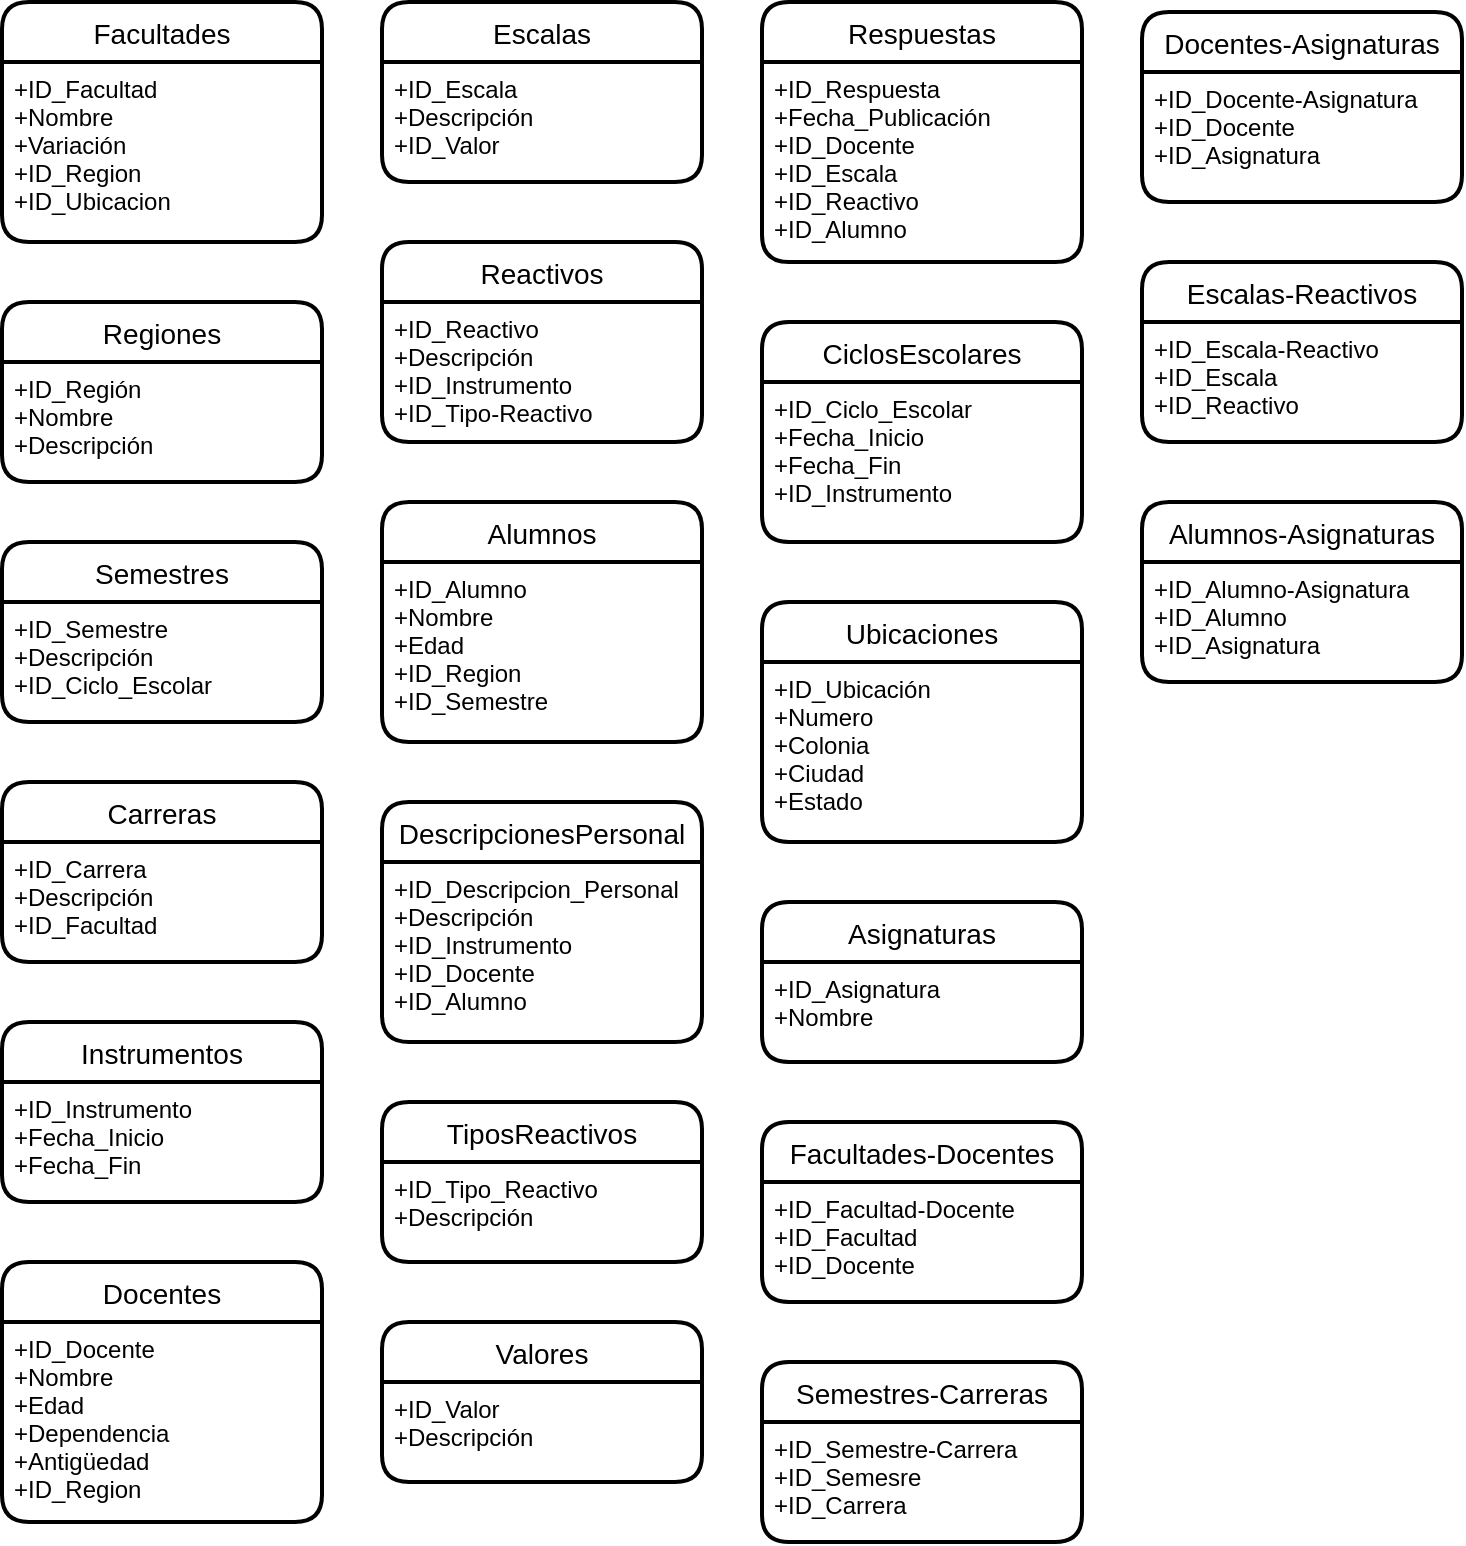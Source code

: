 <mxfile version="20.3.0"><diagram id="vz2-u6thfWDNl7LFptpa" name="Página-1"><mxGraphModel dx="1335" dy="682" grid="1" gridSize="10" guides="1" tooltips="1" connect="1" arrows="1" fold="1" page="1" pageScale="1" pageWidth="3000" pageHeight="2000" math="0" shadow="0"><root><mxCell id="0"/><mxCell id="1" parent="0"/><mxCell id="uNIXgvNlP0KFIk5V7tAc-1" value="Carreras" style="swimlane;childLayout=stackLayout;horizontal=1;startSize=30;horizontalStack=0;rounded=1;fontSize=14;fontStyle=0;strokeWidth=2;resizeParent=0;resizeLast=1;shadow=0;dashed=0;align=center;" parent="1" vertex="1"><mxGeometry x="100" y="430" width="160" height="90" as="geometry"/></mxCell><mxCell id="uNIXgvNlP0KFIk5V7tAc-2" value="+ID_Carrera&#xA;+Descripción&#xA;+ID_Facultad&#xA;" style="align=left;strokeColor=none;fillColor=none;spacingLeft=4;fontSize=12;verticalAlign=top;resizable=0;rotatable=0;part=1;" parent="uNIXgvNlP0KFIk5V7tAc-1" vertex="1"><mxGeometry y="30" width="160" height="60" as="geometry"/></mxCell><mxCell id="uNIXgvNlP0KFIk5V7tAc-3" value="Regiones" style="swimlane;childLayout=stackLayout;horizontal=1;startSize=30;horizontalStack=0;rounded=1;fontSize=14;fontStyle=0;strokeWidth=2;resizeParent=0;resizeLast=1;shadow=0;dashed=0;align=center;" parent="1" vertex="1"><mxGeometry x="100" y="190" width="160" height="90" as="geometry"/></mxCell><mxCell id="uNIXgvNlP0KFIk5V7tAc-4" value="+ID_Región&#xA;+Nombre&#xA;+Descripción&#xA;" style="align=left;strokeColor=none;fillColor=none;spacingLeft=4;fontSize=12;verticalAlign=top;resizable=0;rotatable=0;part=1;" parent="uNIXgvNlP0KFIk5V7tAc-3" vertex="1"><mxGeometry y="30" width="160" height="60" as="geometry"/></mxCell><mxCell id="EkyS8WNqxWLjCOeZl6Wx-11" style="edgeStyle=orthogonalEdgeStyle;rounded=0;orthogonalLoop=1;jettySize=auto;html=1;exitX=0.5;exitY=1;exitDx=0;exitDy=0;" edge="1" parent="uNIXgvNlP0KFIk5V7tAc-3" source="uNIXgvNlP0KFIk5V7tAc-4" target="uNIXgvNlP0KFIk5V7tAc-4"><mxGeometry relative="1" as="geometry"/></mxCell><mxCell id="uNIXgvNlP0KFIk5V7tAc-5" value="Semestres" style="swimlane;childLayout=stackLayout;horizontal=1;startSize=30;horizontalStack=0;rounded=1;fontSize=14;fontStyle=0;strokeWidth=2;resizeParent=0;resizeLast=1;shadow=0;dashed=0;align=center;" parent="1" vertex="1"><mxGeometry x="100" y="310" width="160" height="90" as="geometry"/></mxCell><mxCell id="uNIXgvNlP0KFIk5V7tAc-6" value="+ID_Semestre&#xA;+Descripción&#xA;+ID_Ciclo_Escolar&#xA;" style="align=left;strokeColor=none;fillColor=none;spacingLeft=4;fontSize=12;verticalAlign=top;resizable=0;rotatable=0;part=1;" parent="uNIXgvNlP0KFIk5V7tAc-5" vertex="1"><mxGeometry y="30" width="160" height="60" as="geometry"/></mxCell><mxCell id="uNIXgvNlP0KFIk5V7tAc-7" value="Facultades" style="swimlane;childLayout=stackLayout;horizontal=1;startSize=30;horizontalStack=0;rounded=1;fontSize=14;fontStyle=0;strokeWidth=2;resizeParent=0;resizeLast=1;shadow=0;dashed=0;align=center;" parent="1" vertex="1"><mxGeometry x="100" y="40" width="160" height="120" as="geometry"/></mxCell><mxCell id="uNIXgvNlP0KFIk5V7tAc-8" value="+ID_Facultad&#xA;+Nombre&#xA;+Variación&#xA;+ID_Region&#xA;+ID_Ubicacion&#xA;&#xA;" style="align=left;strokeColor=none;fillColor=none;spacingLeft=4;fontSize=12;verticalAlign=top;resizable=0;rotatable=0;part=1;" parent="uNIXgvNlP0KFIk5V7tAc-7" vertex="1"><mxGeometry y="30" width="160" height="90" as="geometry"/></mxCell><mxCell id="uNIXgvNlP0KFIk5V7tAc-9" value="Reactivos" style="swimlane;childLayout=stackLayout;horizontal=1;startSize=30;horizontalStack=0;rounded=1;fontSize=14;fontStyle=0;strokeWidth=2;resizeParent=0;resizeLast=1;shadow=0;dashed=0;align=center;" parent="1" vertex="1"><mxGeometry x="290" y="160" width="160" height="100" as="geometry"/></mxCell><mxCell id="uNIXgvNlP0KFIk5V7tAc-10" value="+ID_Reactivo&#xA;+Descripción&#xA;+ID_Instrumento&#xA;+ID_Tipo-Reactivo&#xA;&#xA;" style="align=left;strokeColor=none;fillColor=none;spacingLeft=4;fontSize=12;verticalAlign=top;resizable=0;rotatable=0;part=1;" parent="uNIXgvNlP0KFIk5V7tAc-9" vertex="1"><mxGeometry y="30" width="160" height="70" as="geometry"/></mxCell><mxCell id="uNIXgvNlP0KFIk5V7tAc-11" value="Escalas" style="swimlane;childLayout=stackLayout;horizontal=1;startSize=30;horizontalStack=0;rounded=1;fontSize=14;fontStyle=0;strokeWidth=2;resizeParent=0;resizeLast=1;shadow=0;dashed=0;align=center;" parent="1" vertex="1"><mxGeometry x="290" y="40" width="160" height="90" as="geometry"/></mxCell><mxCell id="uNIXgvNlP0KFIk5V7tAc-12" value="+ID_Escala&#xA;+Descripción&#xA;+ID_Valor&#xA;" style="align=left;strokeColor=none;fillColor=none;spacingLeft=4;fontSize=12;verticalAlign=top;resizable=0;rotatable=0;part=1;" parent="uNIXgvNlP0KFIk5V7tAc-11" vertex="1"><mxGeometry y="30" width="160" height="60" as="geometry"/></mxCell><mxCell id="uNIXgvNlP0KFIk5V7tAc-15" value="Instrumentos" style="swimlane;childLayout=stackLayout;horizontal=1;startSize=30;horizontalStack=0;rounded=1;fontSize=14;fontStyle=0;strokeWidth=2;resizeParent=0;resizeLast=1;shadow=0;dashed=0;align=center;" parent="1" vertex="1"><mxGeometry x="100" y="550" width="160" height="90" as="geometry"/></mxCell><mxCell id="uNIXgvNlP0KFIk5V7tAc-16" value="+ID_Instrumento&#xA;+Fecha_Inicio&#xA;+Fecha_Fin" style="align=left;strokeColor=none;fillColor=none;spacingLeft=4;fontSize=12;verticalAlign=top;resizable=0;rotatable=0;part=1;" parent="uNIXgvNlP0KFIk5V7tAc-15" vertex="1"><mxGeometry y="30" width="160" height="60" as="geometry"/></mxCell><mxCell id="uNIXgvNlP0KFIk5V7tAc-17" value="Alumnos" style="swimlane;childLayout=stackLayout;horizontal=1;startSize=30;horizontalStack=0;rounded=1;fontSize=14;fontStyle=0;strokeWidth=2;resizeParent=0;resizeLast=1;shadow=0;dashed=0;align=center;" parent="1" vertex="1"><mxGeometry x="290" y="290" width="160" height="120" as="geometry"/></mxCell><mxCell id="uNIXgvNlP0KFIk5V7tAc-18" value="+ID_Alumno&#xA;+Nombre&#xA;+Edad&#xA;+ID_Region&#xA;+ID_Semestre&#xA;&#xA;" style="align=left;strokeColor=none;fillColor=none;spacingLeft=4;fontSize=12;verticalAlign=top;resizable=0;rotatable=0;part=1;" parent="uNIXgvNlP0KFIk5V7tAc-17" vertex="1"><mxGeometry y="30" width="160" height="90" as="geometry"/></mxCell><mxCell id="uNIXgvNlP0KFIk5V7tAc-19" value="DescripcionesPersonal" style="swimlane;childLayout=stackLayout;horizontal=1;startSize=30;horizontalStack=0;rounded=1;fontSize=14;fontStyle=0;strokeWidth=2;resizeParent=0;resizeLast=1;shadow=0;dashed=0;align=center;" parent="1" vertex="1"><mxGeometry x="290" y="440" width="160" height="120" as="geometry"/></mxCell><mxCell id="uNIXgvNlP0KFIk5V7tAc-20" value="+ID_Descripcion_Personal&#xA;+Descripción&#xA;+ID_Instrumento&#xA;+ID_Docente&#xA;+ID_Alumno&#xA;&#xA;&#xA;&#xA;" style="align=left;strokeColor=none;fillColor=none;spacingLeft=4;fontSize=12;verticalAlign=top;resizable=0;rotatable=0;part=1;" parent="uNIXgvNlP0KFIk5V7tAc-19" vertex="1"><mxGeometry y="30" width="160" height="90" as="geometry"/></mxCell><mxCell id="uNIXgvNlP0KFIk5V7tAc-21" value="TiposReactivos" style="swimlane;childLayout=stackLayout;horizontal=1;startSize=30;horizontalStack=0;rounded=1;fontSize=14;fontStyle=0;strokeWidth=2;resizeParent=0;resizeLast=1;shadow=0;dashed=0;align=center;" parent="1" vertex="1"><mxGeometry x="290" y="590" width="160" height="80" as="geometry"/></mxCell><mxCell id="uNIXgvNlP0KFIk5V7tAc-22" value="+ID_Tipo_Reactivo&#xA;+Descripción" style="align=left;strokeColor=none;fillColor=none;spacingLeft=4;fontSize=12;verticalAlign=top;resizable=0;rotatable=0;part=1;" parent="uNIXgvNlP0KFIk5V7tAc-21" vertex="1"><mxGeometry y="30" width="160" height="50" as="geometry"/></mxCell><mxCell id="uNIXgvNlP0KFIk5V7tAc-23" value="Valores" style="swimlane;childLayout=stackLayout;horizontal=1;startSize=30;horizontalStack=0;rounded=1;fontSize=14;fontStyle=0;strokeWidth=2;resizeParent=0;resizeLast=1;shadow=0;dashed=0;align=center;" parent="1" vertex="1"><mxGeometry x="290" y="700" width="160" height="80" as="geometry"/></mxCell><mxCell id="uNIXgvNlP0KFIk5V7tAc-24" value="+ID_Valor&#xA;+Descripción" style="align=left;strokeColor=none;fillColor=none;spacingLeft=4;fontSize=12;verticalAlign=top;resizable=0;rotatable=0;part=1;" parent="uNIXgvNlP0KFIk5V7tAc-23" vertex="1"><mxGeometry y="30" width="160" height="50" as="geometry"/></mxCell><mxCell id="uNIXgvNlP0KFIk5V7tAc-25" value="Respuestas" style="swimlane;childLayout=stackLayout;horizontal=1;startSize=30;horizontalStack=0;rounded=1;fontSize=14;fontStyle=0;strokeWidth=2;resizeParent=0;resizeLast=1;shadow=0;dashed=0;align=center;" parent="1" vertex="1"><mxGeometry x="480" y="40" width="160" height="130" as="geometry"/></mxCell><mxCell id="uNIXgvNlP0KFIk5V7tAc-26" value="+ID_Respuesta&#xA;+Fecha_Publicación&#xA;+ID_Docente&#xA;+ID_Escala&#xA;+ID_Reactivo&#xA;+ID_Alumno&#xA;&#xA;&#xA;&#xA;" style="align=left;strokeColor=none;fillColor=none;spacingLeft=4;fontSize=12;verticalAlign=top;resizable=0;rotatable=0;part=1;" parent="uNIXgvNlP0KFIk5V7tAc-25" vertex="1"><mxGeometry y="30" width="160" height="100" as="geometry"/></mxCell><mxCell id="uNIXgvNlP0KFIk5V7tAc-27" value="CiclosEscolares" style="swimlane;childLayout=stackLayout;horizontal=1;startSize=30;horizontalStack=0;rounded=1;fontSize=14;fontStyle=0;strokeWidth=2;resizeParent=0;resizeLast=1;shadow=0;dashed=0;align=center;" parent="1" vertex="1"><mxGeometry x="480" y="200" width="160" height="110" as="geometry"/></mxCell><mxCell id="uNIXgvNlP0KFIk5V7tAc-28" value="+ID_Ciclo_Escolar&#xA;+Fecha_Inicio&#xA;+Fecha_Fin&#xA;+ID_Instrumento&#xA;" style="align=left;strokeColor=none;fillColor=none;spacingLeft=4;fontSize=12;verticalAlign=top;resizable=0;rotatable=0;part=1;" parent="uNIXgvNlP0KFIk5V7tAc-27" vertex="1"><mxGeometry y="30" width="160" height="80" as="geometry"/></mxCell><mxCell id="uNIXgvNlP0KFIk5V7tAc-29" value="Ubicaciones" style="swimlane;childLayout=stackLayout;horizontal=1;startSize=30;horizontalStack=0;rounded=1;fontSize=14;fontStyle=0;strokeWidth=2;resizeParent=0;resizeLast=1;shadow=0;dashed=0;align=center;" parent="1" vertex="1"><mxGeometry x="480" y="340" width="160" height="120" as="geometry"/></mxCell><mxCell id="uNIXgvNlP0KFIk5V7tAc-30" value="+ID_Ubicación&#xA;+Numero&#xA;+Colonia&#xA;+Ciudad&#xA;+Estado&#xA;" style="align=left;strokeColor=none;fillColor=none;spacingLeft=4;fontSize=12;verticalAlign=top;resizable=0;rotatable=0;part=1;" parent="uNIXgvNlP0KFIk5V7tAc-29" vertex="1"><mxGeometry y="30" width="160" height="90" as="geometry"/></mxCell><mxCell id="uNIXgvNlP0KFIk5V7tAc-31" value="Asignaturas" style="swimlane;childLayout=stackLayout;horizontal=1;startSize=30;horizontalStack=0;rounded=1;fontSize=14;fontStyle=0;strokeWidth=2;resizeParent=0;resizeLast=1;shadow=0;dashed=0;align=center;" parent="1" vertex="1"><mxGeometry x="480" y="490" width="160" height="80" as="geometry"/></mxCell><mxCell id="uNIXgvNlP0KFIk5V7tAc-32" value="+ID_Asignatura&#xA;+Nombre&#xA;" style="align=left;strokeColor=none;fillColor=none;spacingLeft=4;fontSize=12;verticalAlign=top;resizable=0;rotatable=0;part=1;" parent="uNIXgvNlP0KFIk5V7tAc-31" vertex="1"><mxGeometry y="30" width="160" height="50" as="geometry"/></mxCell><mxCell id="EkyS8WNqxWLjCOeZl6Wx-1" value="Facultades-Docentes" style="swimlane;childLayout=stackLayout;horizontal=1;startSize=30;horizontalStack=0;rounded=1;fontSize=14;fontStyle=0;strokeWidth=2;resizeParent=0;resizeLast=1;shadow=0;dashed=0;align=center;" vertex="1" parent="1"><mxGeometry x="480" y="600" width="160" height="90" as="geometry"/></mxCell><mxCell id="EkyS8WNqxWLjCOeZl6Wx-2" value="+ID_Facultad-Docente&#xA;+ID_Facultad&#xA;+ID_Docente&#xA;&#xA;" style="align=left;strokeColor=none;fillColor=none;spacingLeft=4;fontSize=12;verticalAlign=top;resizable=0;rotatable=0;part=1;" vertex="1" parent="EkyS8WNqxWLjCOeZl6Wx-1"><mxGeometry y="30" width="160" height="60" as="geometry"/></mxCell><mxCell id="EkyS8WNqxWLjCOeZl6Wx-3" value="Semestres-Carreras" style="swimlane;childLayout=stackLayout;horizontal=1;startSize=30;horizontalStack=0;rounded=1;fontSize=14;fontStyle=0;strokeWidth=2;resizeParent=0;resizeLast=1;shadow=0;dashed=0;align=center;" vertex="1" parent="1"><mxGeometry x="480" y="720" width="160" height="90" as="geometry"/></mxCell><mxCell id="EkyS8WNqxWLjCOeZl6Wx-4" value="+ID_Semestre-Carrera&#xA;+ID_Semesre&#xA;+ID_Carrera&#xA;&#xA;" style="align=left;strokeColor=none;fillColor=none;spacingLeft=4;fontSize=12;verticalAlign=top;resizable=0;rotatable=0;part=1;" vertex="1" parent="EkyS8WNqxWLjCOeZl6Wx-3"><mxGeometry y="30" width="160" height="60" as="geometry"/></mxCell><mxCell id="EkyS8WNqxWLjCOeZl6Wx-5" value="Docentes-Asignaturas" style="swimlane;childLayout=stackLayout;horizontal=1;startSize=30;horizontalStack=0;rounded=1;fontSize=14;fontStyle=0;strokeWidth=2;resizeParent=0;resizeLast=1;shadow=0;dashed=0;align=center;" vertex="1" parent="1"><mxGeometry x="670" y="45" width="160" height="95" as="geometry"/></mxCell><mxCell id="EkyS8WNqxWLjCOeZl6Wx-6" value="+ID_Docente-Asignatura&#xA;+ID_Docente&#xA;+ID_Asignatura&#xA;&#xA;" style="align=left;strokeColor=none;fillColor=none;spacingLeft=4;fontSize=12;verticalAlign=top;resizable=0;rotatable=0;part=1;" vertex="1" parent="EkyS8WNqxWLjCOeZl6Wx-5"><mxGeometry y="30" width="160" height="65" as="geometry"/></mxCell><mxCell id="EkyS8WNqxWLjCOeZl6Wx-7" value="Escalas-Reactivos" style="swimlane;childLayout=stackLayout;horizontal=1;startSize=30;horizontalStack=0;rounded=1;fontSize=14;fontStyle=0;strokeWidth=2;resizeParent=0;resizeLast=1;shadow=0;dashed=0;align=center;" vertex="1" parent="1"><mxGeometry x="670" y="170" width="160" height="90" as="geometry"/></mxCell><mxCell id="EkyS8WNqxWLjCOeZl6Wx-8" value="+ID_Escala-Reactivo&#xA;+ID_Escala&#xA;+ID_Reactivo&#xA;&#xA;" style="align=left;strokeColor=none;fillColor=none;spacingLeft=4;fontSize=12;verticalAlign=top;resizable=0;rotatable=0;part=1;" vertex="1" parent="EkyS8WNqxWLjCOeZl6Wx-7"><mxGeometry y="30" width="160" height="60" as="geometry"/></mxCell><mxCell id="EkyS8WNqxWLjCOeZl6Wx-9" value="Alumnos-Asignaturas" style="swimlane;childLayout=stackLayout;horizontal=1;startSize=30;horizontalStack=0;rounded=1;fontSize=14;fontStyle=0;strokeWidth=2;resizeParent=0;resizeLast=1;shadow=0;dashed=0;align=center;" vertex="1" parent="1"><mxGeometry x="670" y="290" width="160" height="90" as="geometry"/></mxCell><mxCell id="EkyS8WNqxWLjCOeZl6Wx-10" value="+ID_Alumno-Asignatura&#xA;+ID_Alumno&#xA;+ID_Asignatura&#xA;&#xA;" style="align=left;strokeColor=none;fillColor=none;spacingLeft=4;fontSize=12;verticalAlign=top;resizable=0;rotatable=0;part=1;" vertex="1" parent="EkyS8WNqxWLjCOeZl6Wx-9"><mxGeometry y="30" width="160" height="60" as="geometry"/></mxCell><mxCell id="EkyS8WNqxWLjCOeZl6Wx-12" value="Docentes" style="swimlane;childLayout=stackLayout;horizontal=1;startSize=30;horizontalStack=0;rounded=1;fontSize=14;fontStyle=0;strokeWidth=2;resizeParent=0;resizeLast=1;shadow=0;dashed=0;align=center;" vertex="1" parent="1"><mxGeometry x="100" y="670" width="160" height="130" as="geometry"/></mxCell><mxCell id="EkyS8WNqxWLjCOeZl6Wx-13" value="+ID_Docente&#xA;+Nombre&#xA;+Edad&#xA;+Dependencia&#xA;+Antigüedad&#xA;+ID_Region&#xA;&#xA;" style="align=left;strokeColor=none;fillColor=none;spacingLeft=4;fontSize=12;verticalAlign=top;resizable=0;rotatable=0;part=1;" vertex="1" parent="EkyS8WNqxWLjCOeZl6Wx-12"><mxGeometry y="30" width="160" height="100" as="geometry"/></mxCell></root></mxGraphModel></diagram></mxfile>